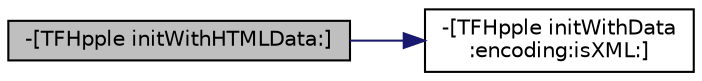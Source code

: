 digraph "-[TFHpple initWithHTMLData:]"
{
  edge [fontname="Helvetica",fontsize="10",labelfontname="Helvetica",labelfontsize="10"];
  node [fontname="Helvetica",fontsize="10",shape=record];
  rankdir="LR";
  Node1 [label="-[TFHpple initWithHTMLData:]",height=0.2,width=0.4,color="black", fillcolor="grey75", style="filled", fontcolor="black"];
  Node1 -> Node2 [color="midnightblue",fontsize="10",style="solid"];
  Node2 [label="-[TFHpple initWithData\l:encoding:isXML:]",height=0.2,width=0.4,color="black", fillcolor="white", style="filled",URL="$interface_t_f_hpple.html#add58ba26927ae61693fd386325d8f7bb"];
}
